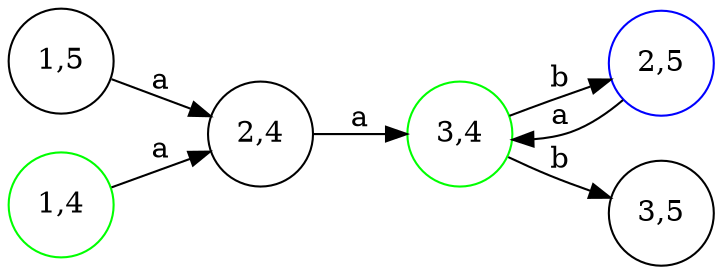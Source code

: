digraph produit {
	rankdir=LR;
	node [shape = circle];
	"1,5" -> "2,4" [label="a"];
	"1,4" -> "2,4" [label="a"];
	"1,4" [color=green];
	"2,5" -> "3,4" [label="a"];
	"2,4" -> "3,4" [label="a"];
	"3,4" -> "2,5" [label="b"];
	"3,4" [color=green];
	"2,5" [color=blue];
	"3,4" -> "3,5" [label="b"];
	"3,4" [color=green];
}
